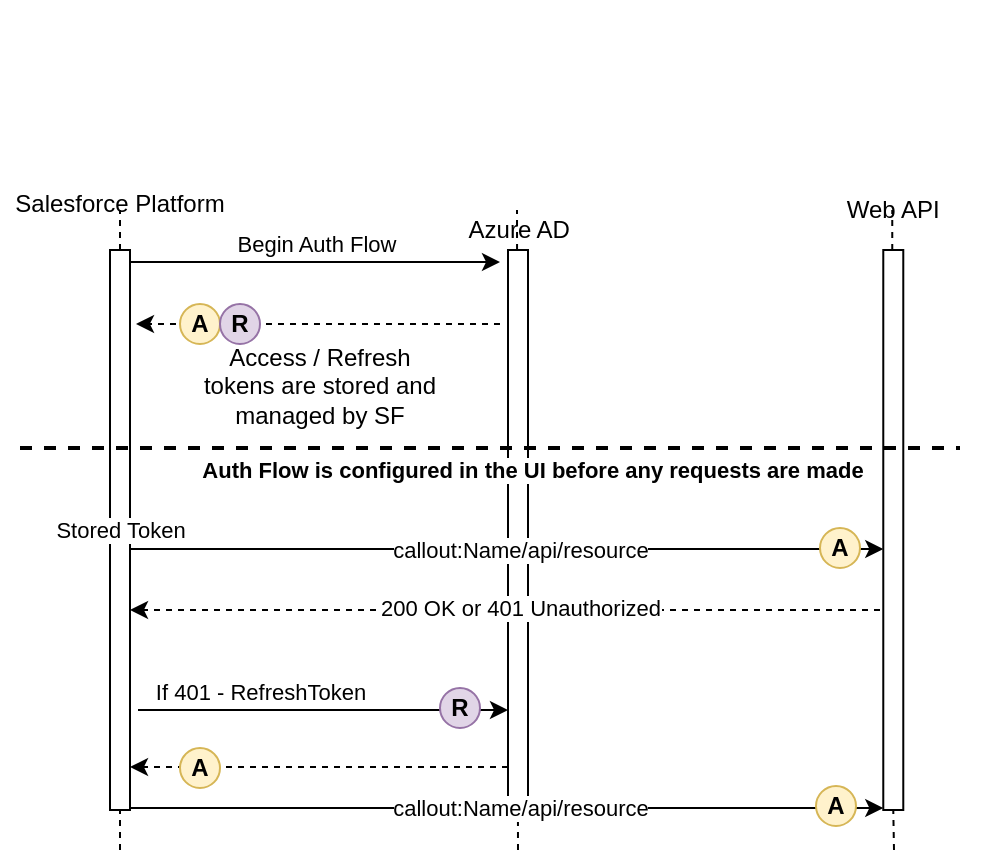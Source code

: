 <mxfile version="14.1.8" type="github">
  <diagram id="kgpKYQtTHZ0yAKxKKP6v" name="Page-1">
    <mxGraphModel dx="2062" dy="1124" grid="1" gridSize="10" guides="1" tooltips="1" connect="1" arrows="1" fold="1" page="1" pageScale="1" pageWidth="850" pageHeight="1100" math="0" shadow="0">
      <root>
        <mxCell id="0" />
        <mxCell id="1" parent="0" />
        <mxCell id="KAKw1ylooaKP6hKjpaHV-2" value="" style="endArrow=none;dashed=1;html=1;entryX=0.5;entryY=1;entryDx=0;entryDy=0;" parent="1" edge="1">
          <mxGeometry x="309.5" y="65" width="50" height="50" as="geometry">
            <mxPoint x="360" y="480" as="sourcePoint" />
            <mxPoint x="359.5" y="160" as="targetPoint" />
            <Array as="points" />
          </mxGeometry>
        </mxCell>
        <mxCell id="KAKw1ylooaKP6hKjpaHV-3" value="" style="points=[];perimeter=orthogonalPerimeter;rounded=0;shadow=0;strokeWidth=1;" parent="1" vertex="1">
          <mxGeometry x="355" y="180" width="10" height="280" as="geometry" />
        </mxCell>
        <mxCell id="KAKw1ylooaKP6hKjpaHV-5" value="Azure AD" style="shape=image;imageAspect=0;aspect=fixed;verticalLabelPosition=bottom;verticalAlign=top;image=https://seeklogo.com/images/A/azure-active-directory-logo-C196F4B2D3-seeklogo.com.png;" parent="1" vertex="1">
          <mxGeometry x="311" y="55.93" width="99.27" height="99.93" as="geometry" />
        </mxCell>
        <mxCell id="KAKw1ylooaKP6hKjpaHV-6" value="Web API&#xa;" style="shape=image;imageAspect=0;aspect=fixed;verticalLabelPosition=bottom;verticalAlign=top;image=https://upload.wikimedia.org/wikipedia/commons/thumb/e/ee/.NET_Core_Logo.svg/1200px-.NET_Core_Logo.svg.png;" parent="1" vertex="1">
          <mxGeometry x="502.64" y="55.93" width="90" height="90" as="geometry" />
        </mxCell>
        <mxCell id="KAKw1ylooaKP6hKjpaHV-7" value="Salesforce Platform" style="shape=image;imageAspect=0;aspect=fixed;verticalLabelPosition=bottom;verticalAlign=top;image=https://upload.wikimedia.org/wikipedia/en/thumb/8/83/Salesforce_logo.svg/1200px-Salesforce_logo.svg.png;" parent="1" vertex="1">
          <mxGeometry x="101" y="58.93" width="120" height="84" as="geometry" />
        </mxCell>
        <mxCell id="KAKw1ylooaKP6hKjpaHV-9" value="" style="endArrow=none;dashed=1;html=1;entryX=0.5;entryY=1;entryDx=0;entryDy=0;" parent="1" source="KAKw1ylooaKP6hKjpaHV-10" edge="1">
          <mxGeometry x="111" y="65" width="50" height="50" as="geometry">
            <mxPoint x="161" y="400" as="sourcePoint" />
            <mxPoint x="161" y="160" as="targetPoint" />
            <Array as="points" />
          </mxGeometry>
        </mxCell>
        <mxCell id="KAKw1ylooaKP6hKjpaHV-10" value="" style="points=[];perimeter=orthogonalPerimeter;rounded=0;shadow=0;strokeWidth=1;" parent="1" vertex="1">
          <mxGeometry x="156" y="180" width="10" height="280" as="geometry" />
        </mxCell>
        <mxCell id="KAKw1ylooaKP6hKjpaHV-11" value="" style="endArrow=none;dashed=1;html=1;entryX=0.5;entryY=1;entryDx=0;entryDy=0;" parent="1" target="KAKw1ylooaKP6hKjpaHV-10" edge="1">
          <mxGeometry x="111" y="65" width="50" height="50" as="geometry">
            <mxPoint x="161" y="480" as="sourcePoint" />
            <mxPoint x="161" y="160" as="targetPoint" />
            <Array as="points" />
          </mxGeometry>
        </mxCell>
        <mxCell id="KAKw1ylooaKP6hKjpaHV-12" value="Begin Auth Flow" style="endArrow=classic;html=1;labelPosition=center;verticalLabelPosition=top;align=center;verticalAlign=bottom;" parent="1" edge="1">
          <mxGeometry width="50" height="50" relative="1" as="geometry">
            <mxPoint x="166" y="186" as="sourcePoint" />
            <mxPoint x="351" y="186" as="targetPoint" />
          </mxGeometry>
        </mxCell>
        <mxCell id="KAKw1ylooaKP6hKjpaHV-13" value="" style="endArrow=none;dashed=1;html=1;entryX=0.5;entryY=1;entryDx=0;entryDy=0;" parent="1" source="KAKw1ylooaKP6hKjpaHV-21" edge="1">
          <mxGeometry x="497.13" y="65" width="50" height="50" as="geometry">
            <mxPoint x="547.13" y="400" as="sourcePoint" />
            <mxPoint x="547.13" y="160" as="targetPoint" />
            <Array as="points" />
          </mxGeometry>
        </mxCell>
        <mxCell id="KAKw1ylooaKP6hKjpaHV-21" value="" style="points=[];perimeter=orthogonalPerimeter;rounded=0;shadow=0;strokeWidth=1;" parent="1" vertex="1">
          <mxGeometry x="542.64" y="180" width="10" height="280" as="geometry" />
        </mxCell>
        <mxCell id="KAKw1ylooaKP6hKjpaHV-22" value="" style="endArrow=none;dashed=1;html=1;entryX=0.5;entryY=1;entryDx=0;entryDy=0;" parent="1" target="KAKw1ylooaKP6hKjpaHV-21" edge="1">
          <mxGeometry x="458.13" y="65" width="50" height="50" as="geometry">
            <mxPoint x="548" y="480" as="sourcePoint" />
            <mxPoint x="508.13" y="160" as="targetPoint" />
            <Array as="points" />
          </mxGeometry>
        </mxCell>
        <mxCell id="KAKw1ylooaKP6hKjpaHV-28" value="" style="endArrow=classic;html=1;dashed=1;entryX=1.3;entryY=0.132;entryDx=0;entryDy=0;entryPerimeter=0;" parent="1" target="KAKw1ylooaKP6hKjpaHV-10" edge="1">
          <mxGeometry width="50" height="50" relative="1" as="geometry">
            <mxPoint x="351" y="217" as="sourcePoint" />
            <mxPoint x="601" y="290" as="targetPoint" />
          </mxGeometry>
        </mxCell>
        <mxCell id="KAKw1ylooaKP6hKjpaHV-29" value="A" style="ellipse;whiteSpace=wrap;html=1;aspect=fixed;fillColor=#fff2cc;strokeColor=#d6b656;fontStyle=1" parent="1" vertex="1">
          <mxGeometry x="191" y="207" width="20" height="20" as="geometry" />
        </mxCell>
        <mxCell id="ahNHx-aY05KBnzxDTeBV-2" value="R" style="ellipse;whiteSpace=wrap;html=1;aspect=fixed;fillColor=#e1d5e7;strokeColor=#9673a6;fontStyle=1" vertex="1" parent="1">
          <mxGeometry x="211" y="207" width="20" height="20" as="geometry" />
        </mxCell>
        <mxCell id="ahNHx-aY05KBnzxDTeBV-3" value="Access / Refresh tokens are stored and managed by SF" style="text;html=1;strokeColor=none;fillColor=none;align=center;verticalAlign=middle;whiteSpace=wrap;rounded=0;" vertex="1" parent="1">
          <mxGeometry x="201" y="227" width="120" height="41" as="geometry" />
        </mxCell>
        <mxCell id="ahNHx-aY05KBnzxDTeBV-4" value="" style="endArrow=none;dashed=1;html=1;strokeWidth=2;" edge="1" parent="1">
          <mxGeometry width="50" height="50" relative="1" as="geometry">
            <mxPoint x="111" y="279" as="sourcePoint" />
            <mxPoint x="581" y="279" as="targetPoint" />
          </mxGeometry>
        </mxCell>
        <mxCell id="ahNHx-aY05KBnzxDTeBV-9" value="Auth Flow is configured in the UI before any requests are made" style="edgeLabel;html=1;align=center;verticalAlign=middle;resizable=0;points=[];fontStyle=1" vertex="1" connectable="0" parent="ahNHx-aY05KBnzxDTeBV-4">
          <mxGeometry x="-0.371" y="-1" relative="1" as="geometry">
            <mxPoint x="108.0" y="9.31" as="offset" />
          </mxGeometry>
        </mxCell>
        <mxCell id="ahNHx-aY05KBnzxDTeBV-11" value="" style="endArrow=classic;html=1;labelPosition=center;verticalLabelPosition=top;align=center;verticalAlign=bottom;" edge="1" parent="1" source="KAKw1ylooaKP6hKjpaHV-10">
          <mxGeometry width="50" height="50" relative="1" as="geometry">
            <mxPoint x="237.64" y="329.5" as="sourcePoint" />
            <mxPoint x="542.64" y="329.5" as="targetPoint" />
          </mxGeometry>
        </mxCell>
        <mxCell id="ahNHx-aY05KBnzxDTeBV-13" value="Stored Token" style="edgeLabel;html=1;align=center;verticalAlign=middle;resizable=0;points=[];" vertex="1" connectable="0" parent="ahNHx-aY05KBnzxDTeBV-11">
          <mxGeometry x="-0.856" y="-1" relative="1" as="geometry">
            <mxPoint x="-32" y="-10.5" as="offset" />
          </mxGeometry>
        </mxCell>
        <mxCell id="ahNHx-aY05KBnzxDTeBV-14" value="callout:Name/api/resource" style="edgeLabel;html=1;align=center;verticalAlign=middle;resizable=0;points=[];" vertex="1" connectable="0" parent="ahNHx-aY05KBnzxDTeBV-11">
          <mxGeometry x="0.121" y="-2" relative="1" as="geometry">
            <mxPoint x="-16" y="-2" as="offset" />
          </mxGeometry>
        </mxCell>
        <mxCell id="ahNHx-aY05KBnzxDTeBV-12" value="A" style="ellipse;whiteSpace=wrap;html=1;aspect=fixed;fillColor=#fff2cc;strokeColor=#d6b656;fontStyle=1" vertex="1" parent="1">
          <mxGeometry x="511" y="319" width="20" height="20" as="geometry" />
        </mxCell>
        <mxCell id="ahNHx-aY05KBnzxDTeBV-18" value="" style="endArrow=classic;html=1;dashed=1;" edge="1" parent="1">
          <mxGeometry width="50" height="50" relative="1" as="geometry">
            <mxPoint x="541" y="360" as="sourcePoint" />
            <mxPoint x="166" y="360" as="targetPoint" />
          </mxGeometry>
        </mxCell>
        <mxCell id="ahNHx-aY05KBnzxDTeBV-19" value="200 OK or 401 Unauthorized" style="edgeLabel;html=1;align=center;verticalAlign=middle;resizable=0;points=[];" vertex="1" connectable="0" parent="ahNHx-aY05KBnzxDTeBV-18">
          <mxGeometry x="-0.262" y="-1" relative="1" as="geometry">
            <mxPoint x="-41.37" as="offset" />
          </mxGeometry>
        </mxCell>
        <mxCell id="ahNHx-aY05KBnzxDTeBV-20" value="If 401 - RefreshToken" style="endArrow=classic;html=1;labelPosition=center;verticalLabelPosition=top;align=center;verticalAlign=bottom;" edge="1" parent="1">
          <mxGeometry x="-0.341" width="50" height="50" relative="1" as="geometry">
            <mxPoint x="170" y="410" as="sourcePoint" />
            <mxPoint x="355" y="410" as="targetPoint" />
            <mxPoint as="offset" />
          </mxGeometry>
        </mxCell>
        <mxCell id="ahNHx-aY05KBnzxDTeBV-21" value="R" style="ellipse;whiteSpace=wrap;html=1;aspect=fixed;fillColor=#e1d5e7;strokeColor=#9673a6;fontStyle=1" vertex="1" parent="1">
          <mxGeometry x="321" y="399" width="20" height="20" as="geometry" />
        </mxCell>
        <mxCell id="ahNHx-aY05KBnzxDTeBV-22" value="" style="endArrow=classic;html=1;dashed=1;entryX=1.3;entryY=0.132;entryDx=0;entryDy=0;entryPerimeter=0;" edge="1" parent="1" source="KAKw1ylooaKP6hKjpaHV-3">
          <mxGeometry width="50" height="50" relative="1" as="geometry">
            <mxPoint x="348" y="438.54" as="sourcePoint" />
            <mxPoint x="166" y="438.5" as="targetPoint" />
          </mxGeometry>
        </mxCell>
        <mxCell id="ahNHx-aY05KBnzxDTeBV-23" value="A" style="ellipse;whiteSpace=wrap;html=1;aspect=fixed;fillColor=#fff2cc;strokeColor=#d6b656;fontStyle=1" vertex="1" parent="1">
          <mxGeometry x="191" y="429" width="20" height="20" as="geometry" />
        </mxCell>
        <mxCell id="ahNHx-aY05KBnzxDTeBV-30" value="" style="endArrow=classic;html=1;labelPosition=center;verticalLabelPosition=top;align=center;verticalAlign=bottom;" edge="1" parent="1">
          <mxGeometry width="50" height="50" relative="1" as="geometry">
            <mxPoint x="166" y="459" as="sourcePoint" />
            <mxPoint x="542.64" y="459" as="targetPoint" />
          </mxGeometry>
        </mxCell>
        <mxCell id="ahNHx-aY05KBnzxDTeBV-32" value="callout:Name/api/resource" style="edgeLabel;html=1;align=center;verticalAlign=middle;resizable=0;points=[];" vertex="1" connectable="0" parent="ahNHx-aY05KBnzxDTeBV-30">
          <mxGeometry x="0.121" y="-2" relative="1" as="geometry">
            <mxPoint x="-16" y="-2" as="offset" />
          </mxGeometry>
        </mxCell>
        <mxCell id="ahNHx-aY05KBnzxDTeBV-33" value="A" style="ellipse;whiteSpace=wrap;html=1;aspect=fixed;fillColor=#fff2cc;strokeColor=#d6b656;fontStyle=1" vertex="1" parent="1">
          <mxGeometry x="509" y="448" width="20" height="20" as="geometry" />
        </mxCell>
      </root>
    </mxGraphModel>
  </diagram>
</mxfile>
